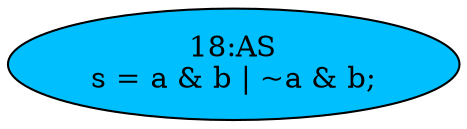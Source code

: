 strict digraph "" {
	node [label="\N"];
	"18:AS"	[ast="<pyverilog.vparser.ast.Assign object at 0x7f091b6ce590>",
		def_var="['s']",
		fillcolor=deepskyblue,
		label="18:AS
s = a & b | ~a & b;",
		statements="[]",
		style=filled,
		typ=Assign,
		use_var="['a', 'b', 'a', 'b']"];
}
